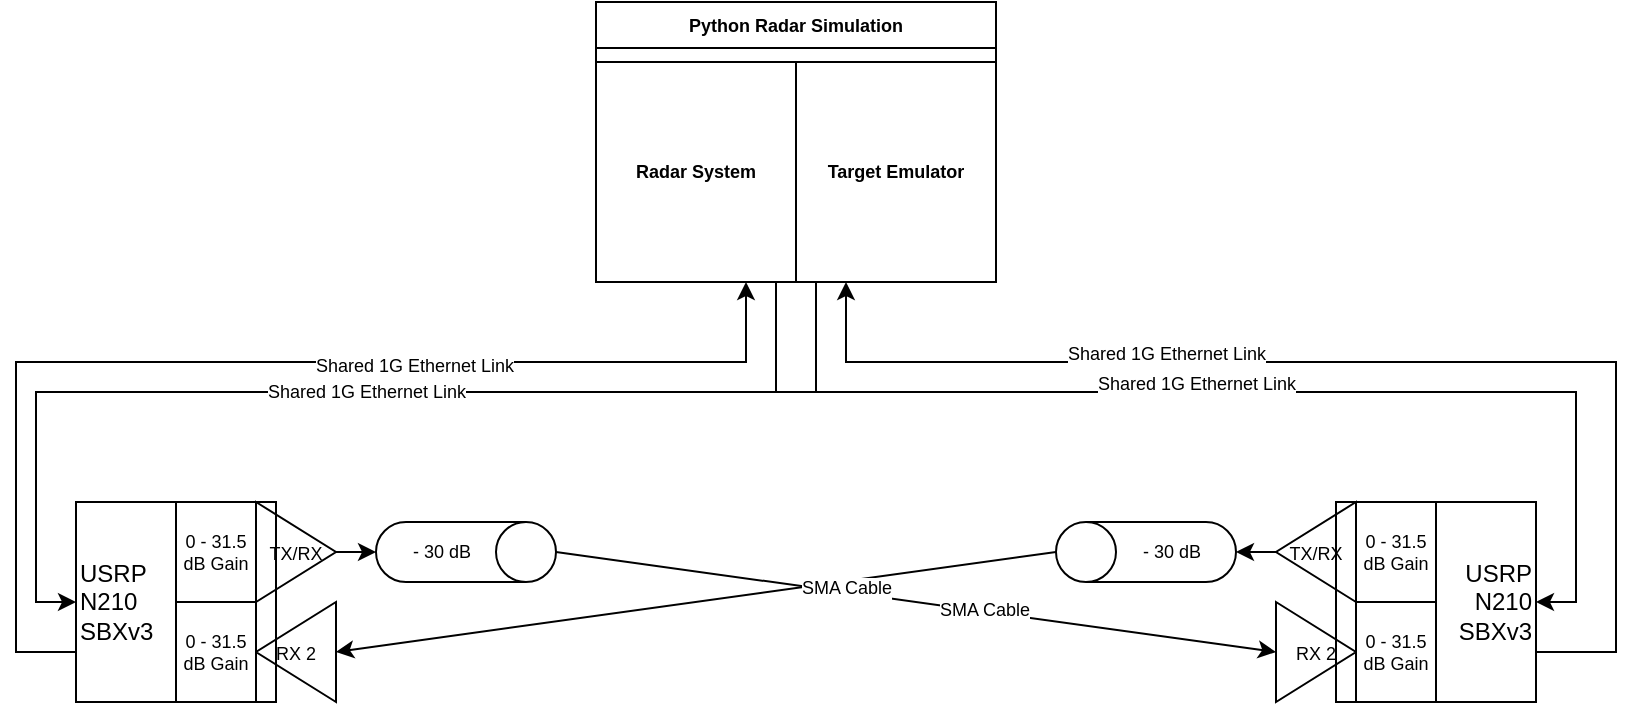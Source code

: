 <mxfile version="20.8.12" type="github" pages="2">
  <diagram name="Simplest" id="jR1B1zvRSLlZScaUMeme">
    <mxGraphModel dx="2044" dy="792" grid="1" gridSize="10" guides="1" tooltips="1" connect="1" arrows="1" fold="1" page="1" pageScale="1" pageWidth="850" pageHeight="1100" math="0" shadow="0">
      <root>
        <mxCell id="0" />
        <mxCell id="1" parent="0" />
        <mxCell id="k5j3q9gvalSJudkTdpyh-10" value="" style="group" vertex="1" connectable="0" parent="1">
          <mxGeometry y="250" width="130" height="100" as="geometry" />
        </mxCell>
        <mxCell id="k5j3q9gvalSJudkTdpyh-8" value="0 - 31.5 dB Gain" style="rounded=0;whiteSpace=wrap;html=1;strokeWidth=1;fontSize=9;" vertex="1" parent="k5j3q9gvalSJudkTdpyh-10">
          <mxGeometry x="50" width="40" height="50" as="geometry" />
        </mxCell>
        <mxCell id="k5j3q9gvalSJudkTdpyh-5" value="&lt;font style=&quot;font-size: 9px;&quot;&gt;TX/RX&lt;/font&gt;" style="triangle;whiteSpace=wrap;html=1;" vertex="1" parent="k5j3q9gvalSJudkTdpyh-10">
          <mxGeometry x="90" width="40" height="50" as="geometry" />
        </mxCell>
        <mxCell id="k5j3q9gvalSJudkTdpyh-6" value="&lt;font style=&quot;font-size: 9px;&quot;&gt;RX 2&lt;/font&gt;" style="triangle;whiteSpace=wrap;html=1;rotation=0;direction=west;strokeWidth=1;" vertex="1" parent="k5j3q9gvalSJudkTdpyh-10">
          <mxGeometry x="90" y="50" width="40" height="50" as="geometry" />
        </mxCell>
        <mxCell id="k5j3q9gvalSJudkTdpyh-9" value="0 - 31.5 dB Gain" style="rounded=0;whiteSpace=wrap;html=1;strokeWidth=1;fontSize=9;" vertex="1" parent="k5j3q9gvalSJudkTdpyh-10">
          <mxGeometry x="50" y="50" width="40" height="50" as="geometry" />
        </mxCell>
        <mxCell id="k5j3q9gvalSJudkTdpyh-3" value="&lt;div align=&quot;left&quot;&gt;USRP&lt;/div&gt;&lt;div align=&quot;left&quot;&gt;N210&lt;/div&gt;&lt;div align=&quot;left&quot;&gt;SBXv3&lt;br&gt;&lt;/div&gt;" style="whiteSpace=wrap;html=1;aspect=fixed;fillColor=none;align=left;" vertex="1" parent="k5j3q9gvalSJudkTdpyh-10">
          <mxGeometry width="100" height="100" as="geometry" />
        </mxCell>
        <mxCell id="k5j3q9gvalSJudkTdpyh-12" value="" style="group;rotation=0;direction=east;portConstraintRotation=0;flipH=1;" vertex="1" connectable="0" parent="1">
          <mxGeometry x="600" y="250" width="130" height="100" as="geometry" />
        </mxCell>
        <mxCell id="k5j3q9gvalSJudkTdpyh-13" value="0 - 31.5 dB Gain" style="rounded=0;whiteSpace=wrap;html=1;strokeWidth=1;fontSize=9;rotation=0;" vertex="1" parent="k5j3q9gvalSJudkTdpyh-12">
          <mxGeometry x="40" width="40" height="50" as="geometry" />
        </mxCell>
        <mxCell id="k5j3q9gvalSJudkTdpyh-14" value="&lt;font style=&quot;font-size: 9px;&quot;&gt;TX/RX&lt;/font&gt;" style="triangle;whiteSpace=wrap;html=1;rotation=0;direction=west;" vertex="1" parent="k5j3q9gvalSJudkTdpyh-12">
          <mxGeometry width="40" height="50" as="geometry" />
        </mxCell>
        <mxCell id="k5j3q9gvalSJudkTdpyh-15" value="&lt;font style=&quot;font-size: 9px;&quot;&gt;RX 2&lt;/font&gt;" style="triangle;whiteSpace=wrap;html=1;rotation=0;direction=east;strokeWidth=1;" vertex="1" parent="k5j3q9gvalSJudkTdpyh-12">
          <mxGeometry y="50" width="40" height="50" as="geometry" />
        </mxCell>
        <mxCell id="k5j3q9gvalSJudkTdpyh-16" value="0 - 31.5 dB Gain" style="rounded=0;whiteSpace=wrap;html=1;strokeWidth=1;fontSize=9;rotation=0;" vertex="1" parent="k5j3q9gvalSJudkTdpyh-12">
          <mxGeometry x="40" y="50" width="40" height="50" as="geometry" />
        </mxCell>
        <mxCell id="k5j3q9gvalSJudkTdpyh-17" value="&lt;div&gt;USRP&lt;/div&gt;&lt;div&gt;N210&lt;/div&gt;&lt;div&gt;SBXv3&lt;br&gt;&lt;/div&gt;" style="whiteSpace=wrap;html=1;aspect=fixed;fillColor=none;align=right;rotation=0;" vertex="1" parent="k5j3q9gvalSJudkTdpyh-12">
          <mxGeometry x="30" width="100" height="100" as="geometry" />
        </mxCell>
        <mxCell id="k5j3q9gvalSJudkTdpyh-25" style="edgeStyle=none;rounded=0;orthogonalLoop=1;jettySize=auto;html=1;exitX=0.5;exitY=0;exitDx=0;exitDy=0;exitPerimeter=0;entryX=0;entryY=0.5;entryDx=0;entryDy=0;fontSize=9;" edge="1" parent="1" source="k5j3q9gvalSJudkTdpyh-18" target="k5j3q9gvalSJudkTdpyh-15">
          <mxGeometry relative="1" as="geometry" />
        </mxCell>
        <mxCell id="xrBOXHBS8x_w-gcYqU6h-2" value="SMA Cable" style="edgeLabel;html=1;align=center;verticalAlign=middle;resizable=0;points=[];fontSize=9;" vertex="1" connectable="0" parent="k5j3q9gvalSJudkTdpyh-25">
          <mxGeometry x="0.188" y="1" relative="1" as="geometry">
            <mxPoint as="offset" />
          </mxGeometry>
        </mxCell>
        <mxCell id="k5j3q9gvalSJudkTdpyh-18" value="- 30 dB " style="shape=cylinder3;whiteSpace=wrap;boundedLbl=1;backgroundOutline=1;size=15;strokeWidth=1;fontSize=9;fillColor=none;rotation=0;html=1;direction=south;" vertex="1" parent="1">
          <mxGeometry x="150" y="260" width="90" height="30" as="geometry" />
        </mxCell>
        <mxCell id="k5j3q9gvalSJudkTdpyh-23" style="edgeStyle=none;rounded=0;orthogonalLoop=1;jettySize=auto;html=1;exitX=0.5;exitY=0;exitDx=0;exitDy=0;exitPerimeter=0;entryX=0;entryY=0.5;entryDx=0;entryDy=0;fontSize=9;" edge="1" parent="1" source="k5j3q9gvalSJudkTdpyh-19" target="k5j3q9gvalSJudkTdpyh-6">
          <mxGeometry relative="1" as="geometry" />
        </mxCell>
        <mxCell id="xrBOXHBS8x_w-gcYqU6h-1" value="SMA Cable" style="edgeLabel;html=1;align=center;verticalAlign=middle;resizable=0;points=[];fontSize=9;" vertex="1" connectable="0" parent="k5j3q9gvalSJudkTdpyh-23">
          <mxGeometry x="-0.414" y="3" relative="1" as="geometry">
            <mxPoint as="offset" />
          </mxGeometry>
        </mxCell>
        <mxCell id="k5j3q9gvalSJudkTdpyh-19" value="- 30 dB " style="shape=cylinder3;whiteSpace=wrap;boundedLbl=1;backgroundOutline=1;size=15;strokeWidth=1;fontSize=9;fillColor=none;rotation=0;html=1;direction=north;" vertex="1" parent="1">
          <mxGeometry x="490" y="260" width="90" height="30" as="geometry" />
        </mxCell>
        <mxCell id="k5j3q9gvalSJudkTdpyh-21" style="edgeStyle=orthogonalEdgeStyle;rounded=0;orthogonalLoop=1;jettySize=auto;html=1;exitX=1;exitY=0.5;exitDx=0;exitDy=0;entryX=0.5;entryY=1;entryDx=0;entryDy=0;entryPerimeter=0;fontSize=9;" edge="1" parent="1" source="k5j3q9gvalSJudkTdpyh-14" target="k5j3q9gvalSJudkTdpyh-19">
          <mxGeometry relative="1" as="geometry" />
        </mxCell>
        <mxCell id="k5j3q9gvalSJudkTdpyh-24" style="edgeStyle=none;rounded=0;orthogonalLoop=1;jettySize=auto;html=1;exitX=1;exitY=0.5;exitDx=0;exitDy=0;entryX=0.5;entryY=1;entryDx=0;entryDy=0;entryPerimeter=0;fontSize=9;" edge="1" parent="1" source="k5j3q9gvalSJudkTdpyh-5" target="k5j3q9gvalSJudkTdpyh-18">
          <mxGeometry relative="1" as="geometry" />
        </mxCell>
        <mxCell id="xrBOXHBS8x_w-gcYqU6h-3" value="Python Radar Simulation" style="swimlane;whiteSpace=wrap;html=1;strokeWidth=1;fontSize=9;fillColor=none;" vertex="1" parent="1">
          <mxGeometry x="260" width="200" height="140" as="geometry">
            <mxRectangle x="260" width="150" height="23" as="alternateBounds" />
          </mxGeometry>
        </mxCell>
        <mxCell id="xrBOXHBS8x_w-gcYqU6h-4" value="Radar System" style="swimlane;whiteSpace=wrap;html=1;strokeWidth=1;fontSize=9;fillColor=none;startSize=200;" vertex="1" parent="xrBOXHBS8x_w-gcYqU6h-3">
          <mxGeometry y="30" width="100" height="110" as="geometry">
            <mxRectangle x="260" width="150" height="23" as="alternateBounds" />
          </mxGeometry>
        </mxCell>
        <mxCell id="xrBOXHBS8x_w-gcYqU6h-6" value="Target Emulator" style="swimlane;whiteSpace=wrap;html=1;strokeWidth=1;fontSize=9;fillColor=none;startSize=200;" vertex="1" parent="xrBOXHBS8x_w-gcYqU6h-3">
          <mxGeometry x="100" y="30" width="100" height="110" as="geometry">
            <mxRectangle x="260" width="150" height="23" as="alternateBounds" />
          </mxGeometry>
        </mxCell>
        <mxCell id="xrBOXHBS8x_w-gcYqU6h-10" style="edgeStyle=orthogonalEdgeStyle;rounded=0;orthogonalLoop=1;jettySize=auto;html=1;exitX=0;exitY=1;exitDx=0;exitDy=0;entryX=1;entryY=0.5;entryDx=0;entryDy=0;fontSize=9;" edge="1" parent="1" source="xrBOXHBS8x_w-gcYqU6h-6" target="k5j3q9gvalSJudkTdpyh-17">
          <mxGeometry relative="1" as="geometry">
            <Array as="points">
              <mxPoint x="350" y="140" />
              <mxPoint x="350" y="195" />
              <mxPoint x="750" y="195" />
              <mxPoint x="750" y="300" />
            </Array>
          </mxGeometry>
        </mxCell>
        <mxCell id="xrBOXHBS8x_w-gcYqU6h-14" value="Shared 1G Ethernet Link" style="edgeLabel;html=1;align=center;verticalAlign=middle;resizable=0;points=[];fontSize=9;" vertex="1" connectable="0" parent="xrBOXHBS8x_w-gcYqU6h-10">
          <mxGeometry x="-0.07" y="4" relative="1" as="geometry">
            <mxPoint as="offset" />
          </mxGeometry>
        </mxCell>
        <mxCell id="xrBOXHBS8x_w-gcYqU6h-12" value="Shared 1G Ethernet Link" style="edgeStyle=orthogonalEdgeStyle;rounded=0;orthogonalLoop=1;jettySize=auto;html=1;exitX=1;exitY=1;exitDx=0;exitDy=0;entryX=0;entryY=0.5;entryDx=0;entryDy=0;fontSize=9;" edge="1" parent="1" source="xrBOXHBS8x_w-gcYqU6h-4" target="k5j3q9gvalSJudkTdpyh-3">
          <mxGeometry relative="1" as="geometry">
            <Array as="points">
              <mxPoint x="370" y="140" />
              <mxPoint x="370" y="195" />
              <mxPoint x="-20" y="195" />
              <mxPoint x="-20" y="300" />
            </Array>
          </mxGeometry>
        </mxCell>
        <mxCell id="pqVQ76lQFD72yK0xvEw3-1" style="edgeStyle=orthogonalEdgeStyle;rounded=0;orthogonalLoop=1;jettySize=auto;html=1;exitX=0;exitY=0.75;exitDx=0;exitDy=0;entryX=0.75;entryY=1;entryDx=0;entryDy=0;fontSize=9;" edge="1" parent="1" source="k5j3q9gvalSJudkTdpyh-3" target="xrBOXHBS8x_w-gcYqU6h-4">
          <mxGeometry relative="1" as="geometry">
            <Array as="points">
              <mxPoint x="-30" y="325" />
              <mxPoint x="-30" y="180" />
              <mxPoint x="335" y="180" />
            </Array>
          </mxGeometry>
        </mxCell>
        <mxCell id="pqVQ76lQFD72yK0xvEw3-3" value="Shared 1G Ethernet Link" style="edgeLabel;html=1;align=center;verticalAlign=middle;resizable=0;points=[];fontSize=9;" vertex="1" connectable="0" parent="pqVQ76lQFD72yK0xvEw3-1">
          <mxGeometry x="0.29" y="-2" relative="1" as="geometry">
            <mxPoint as="offset" />
          </mxGeometry>
        </mxCell>
        <mxCell id="pqVQ76lQFD72yK0xvEw3-2" style="edgeStyle=orthogonalEdgeStyle;rounded=0;orthogonalLoop=1;jettySize=auto;html=1;exitX=1;exitY=0.75;exitDx=0;exitDy=0;entryX=0.25;entryY=1;entryDx=0;entryDy=0;fontSize=9;" edge="1" parent="1" source="k5j3q9gvalSJudkTdpyh-17" target="xrBOXHBS8x_w-gcYqU6h-6">
          <mxGeometry relative="1" as="geometry">
            <Array as="points">
              <mxPoint x="770" y="325" />
              <mxPoint x="770" y="180" />
              <mxPoint x="385" y="180" />
            </Array>
          </mxGeometry>
        </mxCell>
        <mxCell id="pqVQ76lQFD72yK0xvEw3-4" value="Shared 1G Ethernet Link" style="edgeLabel;html=1;align=center;verticalAlign=middle;resizable=0;points=[];fontSize=9;" vertex="1" connectable="0" parent="pqVQ76lQFD72yK0xvEw3-2">
          <mxGeometry x="0.344" y="-4" relative="1" as="geometry">
            <mxPoint as="offset" />
          </mxGeometry>
        </mxCell>
      </root>
    </mxGraphModel>
  </diagram>
  <diagram name="SharedPhyLayer" id="1WVicGoiq60mWXdIZ0ue">
    <mxGraphModel dx="2044" dy="792" grid="1" gridSize="10" guides="1" tooltips="1" connect="1" arrows="1" fold="1" page="1" pageScale="1" pageWidth="850" pageHeight="1100" math="0" shadow="0">
      <root>
        <mxCell id="SqtGkyGVeAj84BuvfPXK-0" />
        <mxCell id="SqtGkyGVeAj84BuvfPXK-1" parent="SqtGkyGVeAj84BuvfPXK-0" />
        <mxCell id="SqtGkyGVeAj84BuvfPXK-2" value="" style="group" vertex="1" connectable="0" parent="SqtGkyGVeAj84BuvfPXK-1">
          <mxGeometry y="250" width="130" height="100" as="geometry" />
        </mxCell>
        <mxCell id="SqtGkyGVeAj84BuvfPXK-3" value="0 - 31.5 dB Gain" style="rounded=0;whiteSpace=wrap;html=1;strokeWidth=1;fontSize=9;" vertex="1" parent="SqtGkyGVeAj84BuvfPXK-2">
          <mxGeometry x="50" width="40" height="50" as="geometry" />
        </mxCell>
        <mxCell id="SqtGkyGVeAj84BuvfPXK-4" value="&lt;font style=&quot;font-size: 9px;&quot;&gt;TX/RX&lt;/font&gt;" style="triangle;whiteSpace=wrap;html=1;" vertex="1" parent="SqtGkyGVeAj84BuvfPXK-2">
          <mxGeometry x="90" width="40" height="50" as="geometry" />
        </mxCell>
        <mxCell id="SqtGkyGVeAj84BuvfPXK-5" value="&lt;font style=&quot;font-size: 9px;&quot;&gt;RX 2&lt;/font&gt;" style="triangle;whiteSpace=wrap;html=1;rotation=0;direction=west;strokeWidth=1;" vertex="1" parent="SqtGkyGVeAj84BuvfPXK-2">
          <mxGeometry x="90" y="50" width="40" height="50" as="geometry" />
        </mxCell>
        <mxCell id="SqtGkyGVeAj84BuvfPXK-6" value="0 - 31.5 dB Gain" style="rounded=0;whiteSpace=wrap;html=1;strokeWidth=1;fontSize=9;" vertex="1" parent="SqtGkyGVeAj84BuvfPXK-2">
          <mxGeometry x="50" y="50" width="40" height="50" as="geometry" />
        </mxCell>
        <mxCell id="SqtGkyGVeAj84BuvfPXK-7" value="&lt;div align=&quot;left&quot;&gt;USRP&lt;/div&gt;&lt;div align=&quot;left&quot;&gt;N210&lt;/div&gt;&lt;div align=&quot;left&quot;&gt;SBXv3&lt;br&gt;&lt;/div&gt;" style="whiteSpace=wrap;html=1;aspect=fixed;fillColor=none;align=left;" vertex="1" parent="SqtGkyGVeAj84BuvfPXK-2">
          <mxGeometry width="100" height="100" as="geometry" />
        </mxCell>
        <mxCell id="SqtGkyGVeAj84BuvfPXK-8" value="" style="group;rotation=0;direction=east;portConstraintRotation=0;flipH=1;" vertex="1" connectable="0" parent="SqtGkyGVeAj84BuvfPXK-1">
          <mxGeometry x="600" y="250" width="130" height="100" as="geometry" />
        </mxCell>
        <mxCell id="SqtGkyGVeAj84BuvfPXK-9" value="0 - 31.5 dB Gain" style="rounded=0;whiteSpace=wrap;html=1;strokeWidth=1;fontSize=9;rotation=0;" vertex="1" parent="SqtGkyGVeAj84BuvfPXK-8">
          <mxGeometry x="40" width="40" height="50" as="geometry" />
        </mxCell>
        <mxCell id="SqtGkyGVeAj84BuvfPXK-10" value="&lt;font style=&quot;font-size: 9px;&quot;&gt;TX/RX&lt;/font&gt;" style="triangle;whiteSpace=wrap;html=1;rotation=0;direction=west;" vertex="1" parent="SqtGkyGVeAj84BuvfPXK-8">
          <mxGeometry width="40" height="50" as="geometry" />
        </mxCell>
        <mxCell id="SqtGkyGVeAj84BuvfPXK-11" value="&lt;font style=&quot;font-size: 9px;&quot;&gt;RX 2&lt;/font&gt;" style="triangle;whiteSpace=wrap;html=1;rotation=0;direction=east;strokeWidth=1;" vertex="1" parent="SqtGkyGVeAj84BuvfPXK-8">
          <mxGeometry y="50" width="40" height="50" as="geometry" />
        </mxCell>
        <mxCell id="SqtGkyGVeAj84BuvfPXK-12" value="0 - 31.5 dB Gain" style="rounded=0;whiteSpace=wrap;html=1;strokeWidth=1;fontSize=9;rotation=0;" vertex="1" parent="SqtGkyGVeAj84BuvfPXK-8">
          <mxGeometry x="40" y="50" width="40" height="50" as="geometry" />
        </mxCell>
        <mxCell id="SqtGkyGVeAj84BuvfPXK-13" value="&lt;div&gt;USRP&lt;/div&gt;&lt;div&gt;N210&lt;/div&gt;&lt;div&gt;SBXv3&lt;br&gt;&lt;/div&gt;" style="whiteSpace=wrap;html=1;aspect=fixed;fillColor=none;align=right;rotation=0;" vertex="1" parent="SqtGkyGVeAj84BuvfPXK-8">
          <mxGeometry x="30" width="100" height="100" as="geometry" />
        </mxCell>
        <mxCell id="-d1nIlZ3Z-tcQ7wbcq47-6" style="edgeStyle=none;rounded=0;orthogonalLoop=1;jettySize=auto;html=1;exitX=0.5;exitY=0;exitDx=0;exitDy=0;exitPerimeter=0;entryX=0;entryY=0.25;entryDx=0;entryDy=0;fontSize=9;" edge="1" parent="SqtGkyGVeAj84BuvfPXK-1" source="SqtGkyGVeAj84BuvfPXK-15" target="-d1nIlZ3Z-tcQ7wbcq47-0">
          <mxGeometry relative="1" as="geometry" />
        </mxCell>
        <mxCell id="SqtGkyGVeAj84BuvfPXK-15" value="- 30 dB " style="shape=cylinder3;whiteSpace=wrap;boundedLbl=1;backgroundOutline=1;size=15;strokeWidth=1;fontSize=9;fillColor=none;rotation=0;html=1;direction=south;" vertex="1" parent="SqtGkyGVeAj84BuvfPXK-1">
          <mxGeometry x="150" y="260" width="90" height="30" as="geometry" />
        </mxCell>
        <mxCell id="-d1nIlZ3Z-tcQ7wbcq47-10" style="edgeStyle=none;rounded=0;orthogonalLoop=1;jettySize=auto;html=1;exitX=0.5;exitY=0;exitDx=0;exitDy=0;exitPerimeter=0;entryX=0;entryY=0.75;entryDx=0;entryDy=0;fontSize=9;" edge="1" parent="SqtGkyGVeAj84BuvfPXK-1" source="SqtGkyGVeAj84BuvfPXK-17" target="-d1nIlZ3Z-tcQ7wbcq47-8">
          <mxGeometry relative="1" as="geometry" />
        </mxCell>
        <mxCell id="SqtGkyGVeAj84BuvfPXK-17" value="- 30 dB " style="shape=cylinder3;whiteSpace=wrap;boundedLbl=1;backgroundOutline=1;size=15;strokeWidth=1;fontSize=9;fillColor=none;rotation=0;html=1;direction=north;" vertex="1" parent="SqtGkyGVeAj84BuvfPXK-1">
          <mxGeometry x="490" y="260" width="90" height="30" as="geometry" />
        </mxCell>
        <mxCell id="SqtGkyGVeAj84BuvfPXK-18" style="edgeStyle=orthogonalEdgeStyle;rounded=0;orthogonalLoop=1;jettySize=auto;html=1;exitX=1;exitY=0.5;exitDx=0;exitDy=0;entryX=0.5;entryY=1;entryDx=0;entryDy=0;entryPerimeter=0;fontSize=9;" edge="1" parent="SqtGkyGVeAj84BuvfPXK-1" source="SqtGkyGVeAj84BuvfPXK-10" target="SqtGkyGVeAj84BuvfPXK-17">
          <mxGeometry relative="1" as="geometry" />
        </mxCell>
        <mxCell id="SqtGkyGVeAj84BuvfPXK-19" style="edgeStyle=none;rounded=0;orthogonalLoop=1;jettySize=auto;html=1;exitX=1;exitY=0.5;exitDx=0;exitDy=0;entryX=0.5;entryY=1;entryDx=0;entryDy=0;entryPerimeter=0;fontSize=9;" edge="1" parent="SqtGkyGVeAj84BuvfPXK-1" source="SqtGkyGVeAj84BuvfPXK-4" target="SqtGkyGVeAj84BuvfPXK-15">
          <mxGeometry relative="1" as="geometry" />
        </mxCell>
        <mxCell id="-d1nIlZ3Z-tcQ7wbcq47-3" style="edgeStyle=none;rounded=0;orthogonalLoop=1;jettySize=auto;html=1;exitX=1;exitY=0.5;exitDx=0;exitDy=0;entryX=1;entryY=0.5;entryDx=0;entryDy=0;fontSize=9;" edge="1" parent="SqtGkyGVeAj84BuvfPXK-1" source="-d1nIlZ3Z-tcQ7wbcq47-0" target="-d1nIlZ3Z-tcQ7wbcq47-1">
          <mxGeometry relative="1" as="geometry" />
        </mxCell>
        <mxCell id="-d1nIlZ3Z-tcQ7wbcq47-0" value="" style="triangle;whiteSpace=wrap;html=1;strokeWidth=1;fontSize=9;fillColor=none;" vertex="1" parent="SqtGkyGVeAj84BuvfPXK-1">
          <mxGeometry x="250" y="250" width="40" height="100" as="geometry" />
        </mxCell>
        <mxCell id="-d1nIlZ3Z-tcQ7wbcq47-12" style="edgeStyle=none;rounded=0;orthogonalLoop=1;jettySize=auto;html=1;exitX=0;exitY=0.25;exitDx=0;exitDy=0;entryX=0;entryY=0.75;entryDx=0;entryDy=0;fontSize=9;" edge="1" parent="SqtGkyGVeAj84BuvfPXK-1" source="-d1nIlZ3Z-tcQ7wbcq47-1" target="-d1nIlZ3Z-tcQ7wbcq47-9">
          <mxGeometry relative="1" as="geometry" />
        </mxCell>
        <mxCell id="-d1nIlZ3Z-tcQ7wbcq47-23" style="edgeStyle=orthogonalEdgeStyle;rounded=0;orthogonalLoop=1;jettySize=auto;html=1;exitX=0;exitY=0.75;exitDx=0;exitDy=0;entryX=0;entryY=0.25;entryDx=0;entryDy=0;fontSize=9;" edge="1" parent="SqtGkyGVeAj84BuvfPXK-1" source="-d1nIlZ3Z-tcQ7wbcq47-1" target="-d1nIlZ3Z-tcQ7wbcq47-14">
          <mxGeometry relative="1" as="geometry" />
        </mxCell>
        <mxCell id="-d1nIlZ3Z-tcQ7wbcq47-1" value="" style="triangle;whiteSpace=wrap;html=1;strokeWidth=1;fontSize=9;fillColor=none;rotation=-180;" vertex="1" parent="SqtGkyGVeAj84BuvfPXK-1">
          <mxGeometry x="310" y="280" width="40" height="40" as="geometry" />
        </mxCell>
        <mxCell id="-d1nIlZ3Z-tcQ7wbcq47-5" style="edgeStyle=none;rounded=0;orthogonalLoop=1;jettySize=auto;html=1;exitX=0;exitY=0.5;exitDx=0;exitDy=0;entryX=0;entryY=0.75;entryDx=0;entryDy=0;fontSize=9;" edge="1" parent="SqtGkyGVeAj84BuvfPXK-1" source="SqtGkyGVeAj84BuvfPXK-5" target="-d1nIlZ3Z-tcQ7wbcq47-0">
          <mxGeometry relative="1" as="geometry" />
        </mxCell>
        <mxCell id="-d1nIlZ3Z-tcQ7wbcq47-7" style="edgeStyle=none;rounded=0;orthogonalLoop=1;jettySize=auto;html=1;exitX=1;exitY=0.5;exitDx=0;exitDy=0;entryX=1;entryY=0.5;entryDx=0;entryDy=0;fontSize=9;" edge="1" parent="SqtGkyGVeAj84BuvfPXK-1" source="-d1nIlZ3Z-tcQ7wbcq47-8" target="-d1nIlZ3Z-tcQ7wbcq47-9">
          <mxGeometry relative="1" as="geometry" />
        </mxCell>
        <mxCell id="-d1nIlZ3Z-tcQ7wbcq47-8" value="" style="triangle;whiteSpace=wrap;html=1;strokeWidth=1;fontSize=9;fillColor=none;direction=west;" vertex="1" parent="SqtGkyGVeAj84BuvfPXK-1">
          <mxGeometry x="440" y="250" width="40" height="100" as="geometry" />
        </mxCell>
        <mxCell id="-d1nIlZ3Z-tcQ7wbcq47-24" style="edgeStyle=orthogonalEdgeStyle;rounded=0;orthogonalLoop=1;jettySize=auto;html=1;exitX=0;exitY=0.25;exitDx=0;exitDy=0;entryX=0;entryY=0.75;entryDx=0;entryDy=0;fontSize=9;" edge="1" parent="SqtGkyGVeAj84BuvfPXK-1" source="-d1nIlZ3Z-tcQ7wbcq47-9" target="-d1nIlZ3Z-tcQ7wbcq47-14">
          <mxGeometry relative="1" as="geometry" />
        </mxCell>
        <mxCell id="-d1nIlZ3Z-tcQ7wbcq47-9" value="" style="triangle;whiteSpace=wrap;html=1;strokeWidth=1;fontSize=9;fillColor=none;rotation=-180;direction=west;" vertex="1" parent="SqtGkyGVeAj84BuvfPXK-1">
          <mxGeometry x="380" y="280" width="40" height="40" as="geometry" />
        </mxCell>
        <mxCell id="-d1nIlZ3Z-tcQ7wbcq47-11" style="edgeStyle=none;rounded=0;orthogonalLoop=1;jettySize=auto;html=1;exitX=0;exitY=0.5;exitDx=0;exitDy=0;entryX=0;entryY=0.25;entryDx=0;entryDy=0;fontSize=9;" edge="1" parent="SqtGkyGVeAj84BuvfPXK-1" source="SqtGkyGVeAj84BuvfPXK-11" target="-d1nIlZ3Z-tcQ7wbcq47-8">
          <mxGeometry relative="1" as="geometry" />
        </mxCell>
        <mxCell id="-d1nIlZ3Z-tcQ7wbcq47-26" style="edgeStyle=orthogonalEdgeStyle;rounded=0;orthogonalLoop=1;jettySize=auto;html=1;exitX=1;exitY=0.5;exitDx=0;exitDy=0;entryX=0.5;entryY=1;entryDx=0;entryDy=0;fontSize=9;" edge="1" parent="SqtGkyGVeAj84BuvfPXK-1" source="-d1nIlZ3Z-tcQ7wbcq47-14" target="-d1nIlZ3Z-tcQ7wbcq47-25">
          <mxGeometry relative="1" as="geometry" />
        </mxCell>
        <mxCell id="-d1nIlZ3Z-tcQ7wbcq47-14" value="" style="triangle;whiteSpace=wrap;html=1;strokeWidth=1;fontSize=9;fillColor=none;rotation=-90;" vertex="1" parent="SqtGkyGVeAj84BuvfPXK-1">
          <mxGeometry x="337.5" y="200" width="55" height="50" as="geometry" />
        </mxCell>
        <mxCell id="-d1nIlZ3Z-tcQ7wbcq47-25" value="Spectrum Analyzer" style="rounded=0;whiteSpace=wrap;html=1;strokeWidth=1;fontSize=9;fillColor=none;" vertex="1" parent="SqtGkyGVeAj84BuvfPXK-1">
          <mxGeometry x="305" y="110" width="120" height="60" as="geometry" />
        </mxCell>
        <mxCell id="a9YnWNYDkharLMLg_vAM-5" value="1G" style="edgeStyle=orthogonalEdgeStyle;rounded=0;orthogonalLoop=1;jettySize=auto;html=1;exitX=1;exitY=0.75;exitDx=0;exitDy=0;entryX=0;entryY=0.5;entryDx=0;entryDy=0;fontSize=9;" edge="1" parent="SqtGkyGVeAj84BuvfPXK-1" source="a9YnWNYDkharLMLg_vAM-4" target="SqtGkyGVeAj84BuvfPXK-7">
          <mxGeometry relative="1" as="geometry" />
        </mxCell>
        <mxCell id="a9YnWNYDkharLMLg_vAM-4" value="Radar System" style="swimlane;whiteSpace=wrap;html=1;strokeWidth=1;fontSize=9;fillColor=none;startSize=23;" vertex="1" parent="SqtGkyGVeAj84BuvfPXK-1">
          <mxGeometry x="-240" y="150" width="200" height="200" as="geometry" />
        </mxCell>
        <mxCell id="a9YnWNYDkharLMLg_vAM-8" value="1G" style="edgeStyle=orthogonalEdgeStyle;rounded=0;orthogonalLoop=1;jettySize=auto;html=1;exitX=0;exitY=0.75;exitDx=0;exitDy=0;entryX=1;entryY=0.5;entryDx=0;entryDy=0;fontSize=9;" edge="1" parent="SqtGkyGVeAj84BuvfPXK-1" source="a9YnWNYDkharLMLg_vAM-7" target="SqtGkyGVeAj84BuvfPXK-13">
          <mxGeometry relative="1" as="geometry" />
        </mxCell>
        <mxCell id="a9YnWNYDkharLMLg_vAM-7" value="Target Emulation" style="swimlane;whiteSpace=wrap;html=1;strokeWidth=1;fontSize=9;fillColor=none;" vertex="1" parent="SqtGkyGVeAj84BuvfPXK-1">
          <mxGeometry x="770" y="150" width="200" height="200" as="geometry" />
        </mxCell>
        <mxCell id="a9YnWNYDkharLMLg_vAM-9" value="1G" style="edgeStyle=orthogonalEdgeStyle;rounded=0;orthogonalLoop=1;jettySize=auto;html=1;exitX=1;exitY=0.25;exitDx=0;exitDy=0;fontSize=9;" edge="1" parent="SqtGkyGVeAj84BuvfPXK-1" source="SqtGkyGVeAj84BuvfPXK-13">
          <mxGeometry relative="1" as="geometry">
            <mxPoint x="770" y="275" as="targetPoint" />
          </mxGeometry>
        </mxCell>
        <mxCell id="a9YnWNYDkharLMLg_vAM-10" value="1G" style="edgeStyle=orthogonalEdgeStyle;rounded=0;orthogonalLoop=1;jettySize=auto;html=1;exitX=0;exitY=0.25;exitDx=0;exitDy=0;fontSize=9;" edge="1" parent="SqtGkyGVeAj84BuvfPXK-1" source="SqtGkyGVeAj84BuvfPXK-7">
          <mxGeometry relative="1" as="geometry">
            <mxPoint x="-40" y="275" as="targetPoint" />
          </mxGeometry>
        </mxCell>
      </root>
    </mxGraphModel>
  </diagram>
</mxfile>
